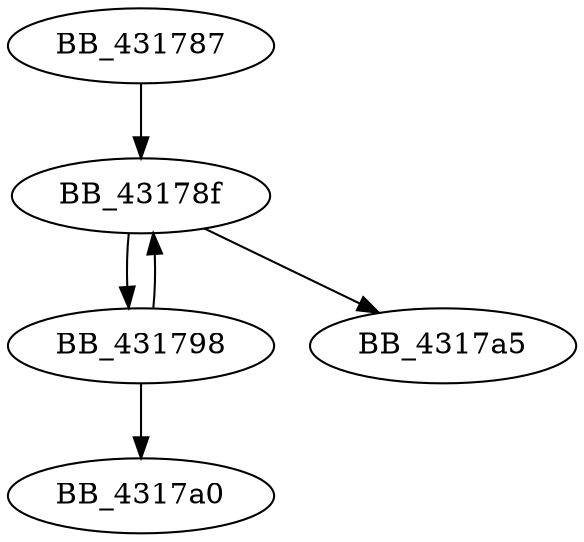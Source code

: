 DiGraph _TestDefaultCountry_0{
BB_431787->BB_43178f
BB_43178f->BB_431798
BB_43178f->BB_4317a5
BB_431798->BB_43178f
BB_431798->BB_4317a0
}
